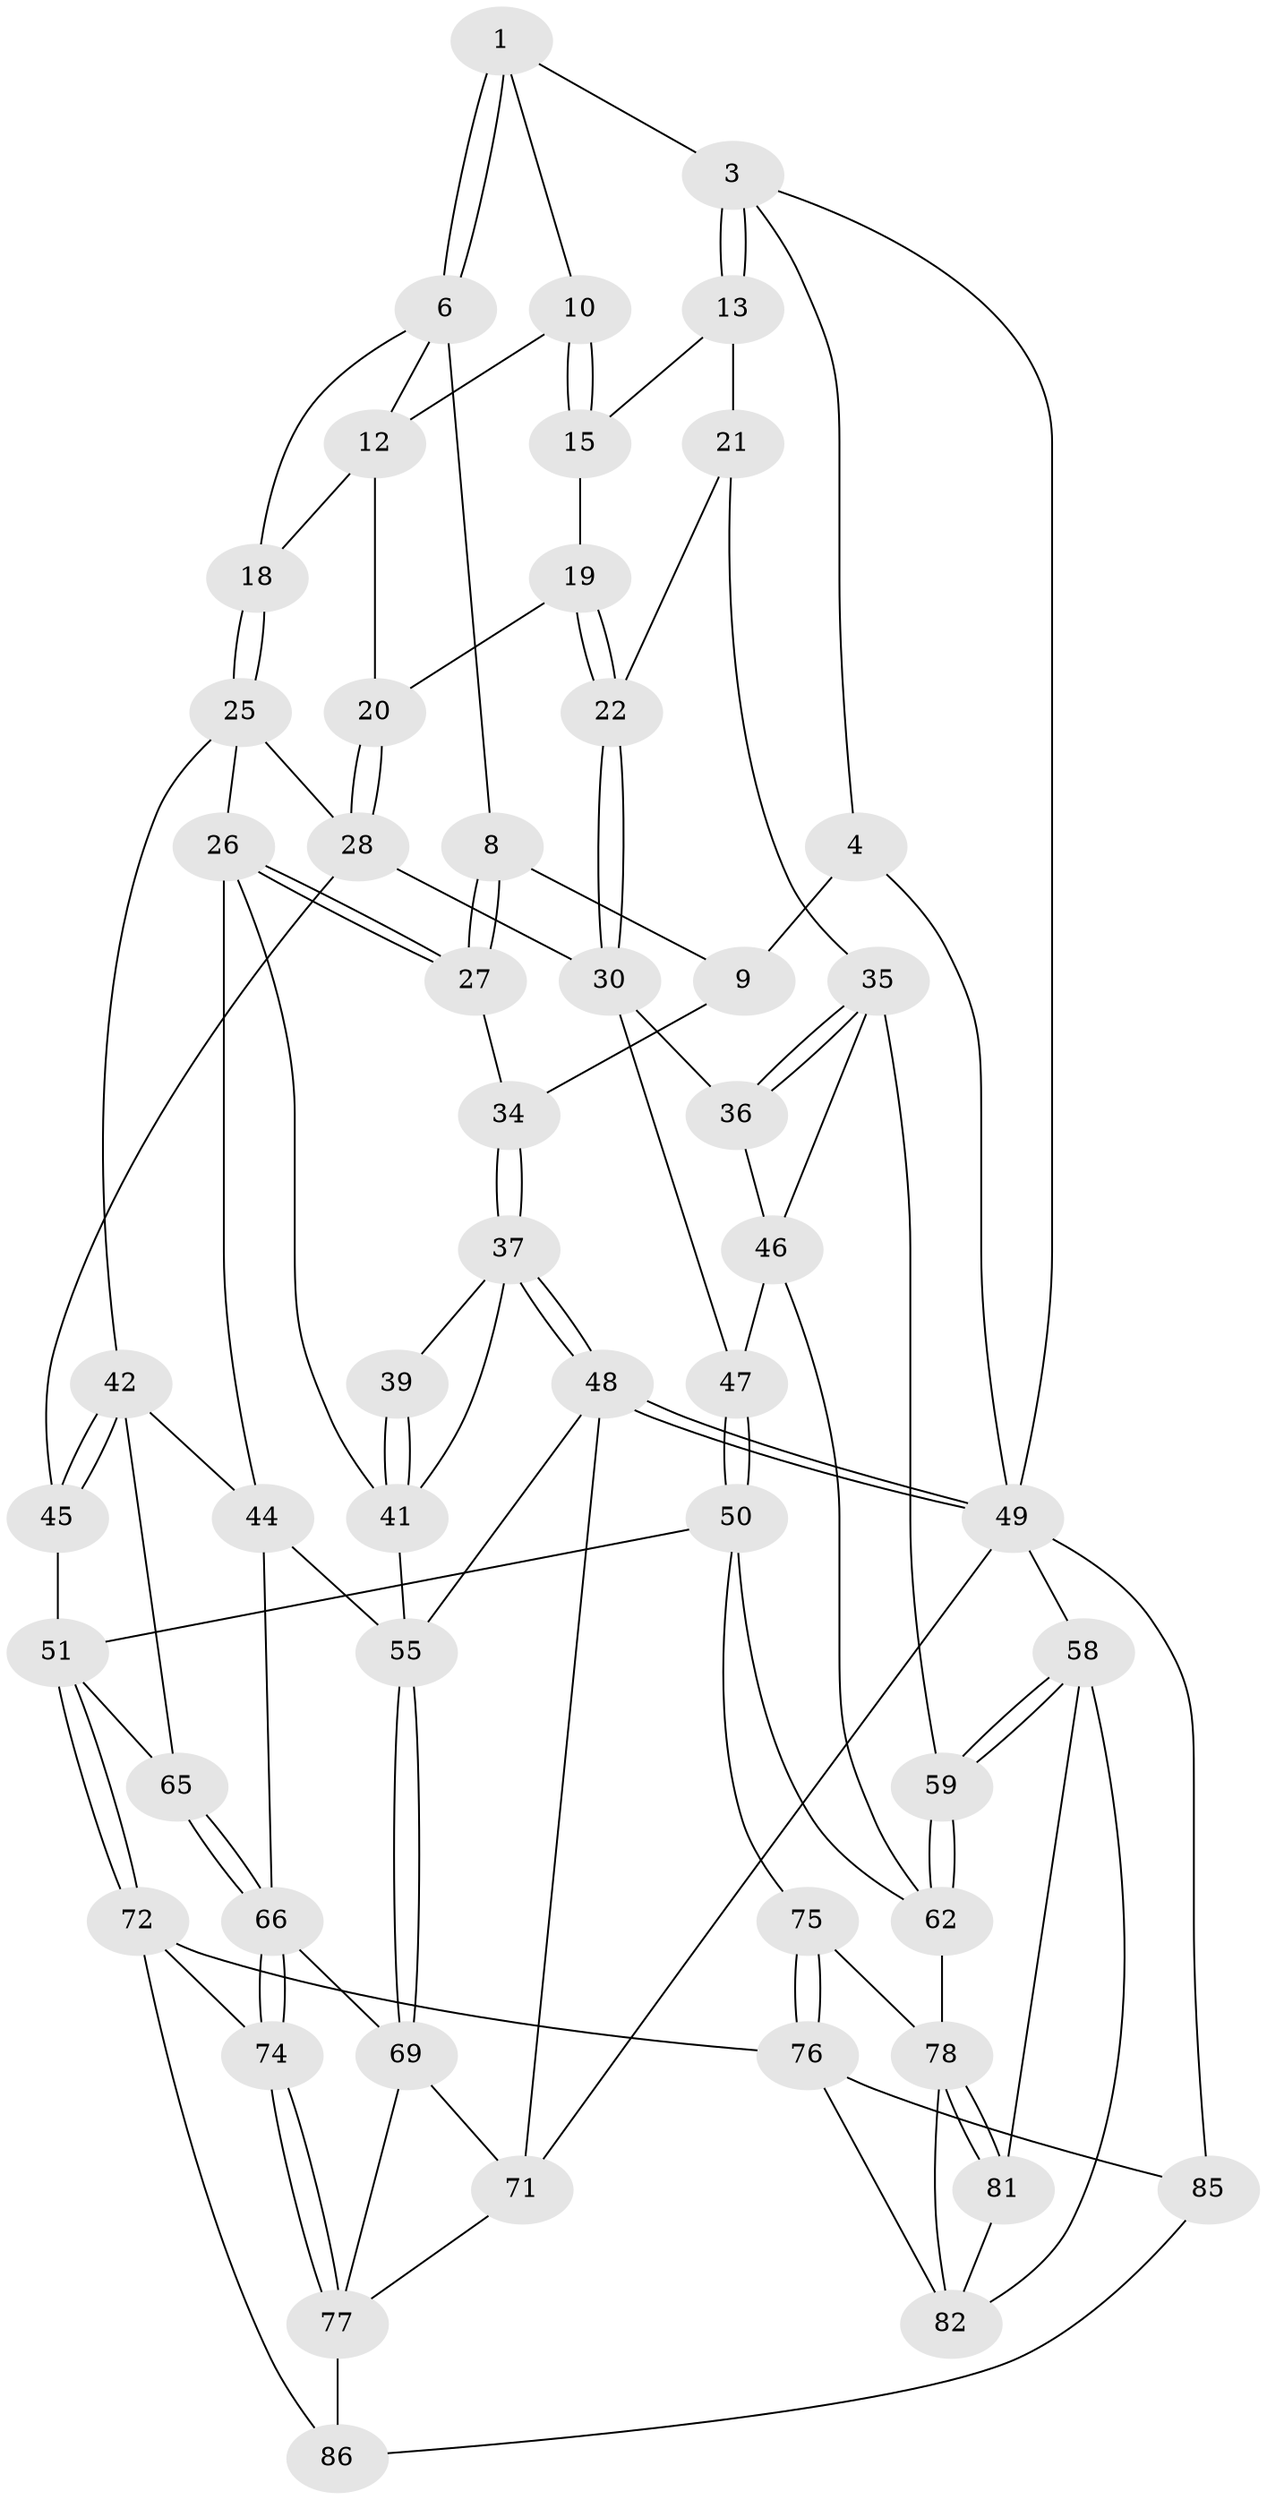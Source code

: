 // original degree distribution, {3: 0.03409090909090909, 4: 0.18181818181818182, 6: 0.18181818181818182, 5: 0.6022727272727273}
// Generated by graph-tools (version 1.1) at 2025/11/02/27/25 16:11:59]
// undirected, 53 vertices, 119 edges
graph export_dot {
graph [start="1"]
  node [color=gray90,style=filled];
  1 [pos="+0.438696070850257+0",super="+2"];
  3 [pos="+1+0"];
  4 [pos="+0+0",super="+5"];
  6 [pos="+0.5077956957150911+0.04891084722036059",super="+7"];
  8 [pos="+0.30247615127043975+0.24146659266574447"];
  9 [pos="+0.2739836612387087+0.15914696987081461",super="+24"];
  10 [pos="+0.7714384102308808+0.0016807288824582085",super="+11"];
  12 [pos="+0.6222675005640755+0.1265266402385096",super="+17"];
  13 [pos="+1+0.18999314407734053",super="+14"];
  15 [pos="+0.8592705309952271+0.11968554141056136",super="+16"];
  18 [pos="+0.5636872543942545+0.2558909759487336"];
  19 [pos="+0.7367140701957684+0.2745422453967349"];
  20 [pos="+0.6786060349627366+0.27082596801136244"];
  21 [pos="+0.8589031874886124+0.2626429187964422",super="+23"];
  22 [pos="+0.7957687791436172+0.3298103800737118"];
  25 [pos="+0.5409409795844258+0.3316778453331151",super="+29"];
  26 [pos="+0.29934211510251013+0.3459213650681037",super="+40"];
  27 [pos="+0.27792388433764537+0.31234621552663083",super="+33"];
  28 [pos="+0.63246412529164+0.4434508531548215",super="+32"];
  30 [pos="+0.8324854875336086+0.41269838805954706",super="+31"];
  34 [pos="+0+0.2496737768815975"];
  35 [pos="+1+0.33747565079148706",super="+60"];
  36 [pos="+1+0.37746597827654005"];
  37 [pos="+0+0.5042584944399487",super="+38"];
  39 [pos="+0.13990433559149557+0.39487483978324994"];
  41 [pos="+0.2088969406618725+0.5570728125103014",super="+53"];
  42 [pos="+0.5181784689841075+0.46443085439274956",super="+43"];
  44 [pos="+0.38154190658523646+0.5116891802306976",super="+54"];
  45 [pos="+0.6540125153829348+0.6544975770955731"];
  46 [pos="+0.8855894324032144+0.5922610508775812",super="+61"];
  47 [pos="+0.8486024304224901+0.5581511656227831"];
  48 [pos="+0+0.7664380325572534",super="+68"];
  49 [pos="+0+1",super="+57"];
  50 [pos="+0.693493401120668+0.6909816271257767",super="+64"];
  51 [pos="+0.6708438012025496+0.6870091331292932",super="+52"];
  55 [pos="+0.16821442218755178+0.6765063714452211",super="+56"];
  58 [pos="+1+1",super="+80"];
  59 [pos="+1+0.6588015023001925"];
  62 [pos="+0.9279837431155745+0.6962107700652018",super="+63"];
  65 [pos="+0.4407727960743468+0.6164207482511075"];
  66 [pos="+0.42500220877108236+0.7655954979786502",super="+67"];
  69 [pos="+0.26908353842096616+0.7744711551329412",super="+70"];
  71 [pos="+0.17934473494254047+0.9171284943302113",super="+88"];
  72 [pos="+0.6023246623387265+0.7982564521967658",super="+73"];
  74 [pos="+0.46124667646417467+0.8152110537876546"];
  75 [pos="+0.74432631190585+0.8516108007667194"];
  76 [pos="+0.6232976019835998+0.8249695260346307",super="+84"];
  77 [pos="+0.3999421929111366+0.8859202797339071",super="+87"];
  78 [pos="+0.8940325079455391+0.8348749889780444",super="+79"];
  81 [pos="+0.8972194194023534+0.8455716709104845"];
  82 [pos="+0.7557126352106248+0.9527051501267215",super="+83"];
  85 [pos="+0.679177210007902+1"];
  86 [pos="+0.5768138323510116+1"];
  1 -- 6;
  1 -- 6;
  1 -- 10;
  1 -- 3;
  3 -- 4;
  3 -- 13;
  3 -- 13;
  3 -- 49;
  4 -- 49;
  4 -- 9 [weight=2];
  6 -- 12;
  6 -- 8;
  6 -- 18;
  8 -- 9;
  8 -- 27;
  8 -- 27;
  9 -- 34;
  10 -- 15 [weight=2];
  10 -- 15;
  10 -- 12;
  12 -- 18;
  12 -- 20;
  13 -- 21 [weight=2];
  13 -- 15;
  15 -- 19;
  18 -- 25;
  18 -- 25;
  19 -- 20;
  19 -- 22;
  19 -- 22;
  20 -- 28;
  20 -- 28;
  21 -- 22;
  21 -- 35;
  22 -- 30;
  22 -- 30;
  25 -- 26;
  25 -- 42;
  25 -- 28;
  26 -- 27;
  26 -- 27;
  26 -- 41;
  26 -- 44;
  27 -- 34;
  28 -- 45;
  28 -- 30;
  30 -- 36;
  30 -- 47;
  34 -- 37;
  34 -- 37;
  35 -- 36;
  35 -- 36;
  35 -- 59;
  35 -- 46;
  36 -- 46;
  37 -- 48;
  37 -- 48;
  37 -- 41;
  37 -- 39;
  39 -- 41;
  39 -- 41;
  41 -- 55;
  42 -- 45;
  42 -- 45;
  42 -- 65;
  42 -- 44;
  44 -- 66;
  44 -- 55;
  45 -- 51;
  46 -- 47;
  46 -- 62;
  47 -- 50;
  47 -- 50;
  48 -- 49;
  48 -- 49;
  48 -- 71;
  48 -- 55;
  49 -- 58;
  49 -- 85;
  49 -- 71;
  50 -- 51;
  50 -- 75;
  50 -- 62;
  51 -- 72;
  51 -- 72;
  51 -- 65;
  55 -- 69;
  55 -- 69;
  58 -- 59;
  58 -- 59;
  58 -- 81;
  58 -- 82;
  59 -- 62;
  59 -- 62;
  62 -- 78;
  65 -- 66;
  65 -- 66;
  66 -- 74;
  66 -- 74;
  66 -- 69;
  69 -- 77;
  69 -- 71;
  71 -- 77;
  72 -- 76;
  72 -- 74;
  72 -- 86;
  74 -- 77;
  74 -- 77;
  75 -- 76;
  75 -- 76;
  75 -- 78;
  76 -- 85;
  76 -- 82;
  77 -- 86;
  78 -- 81;
  78 -- 81;
  78 -- 82;
  81 -- 82;
  85 -- 86;
}
